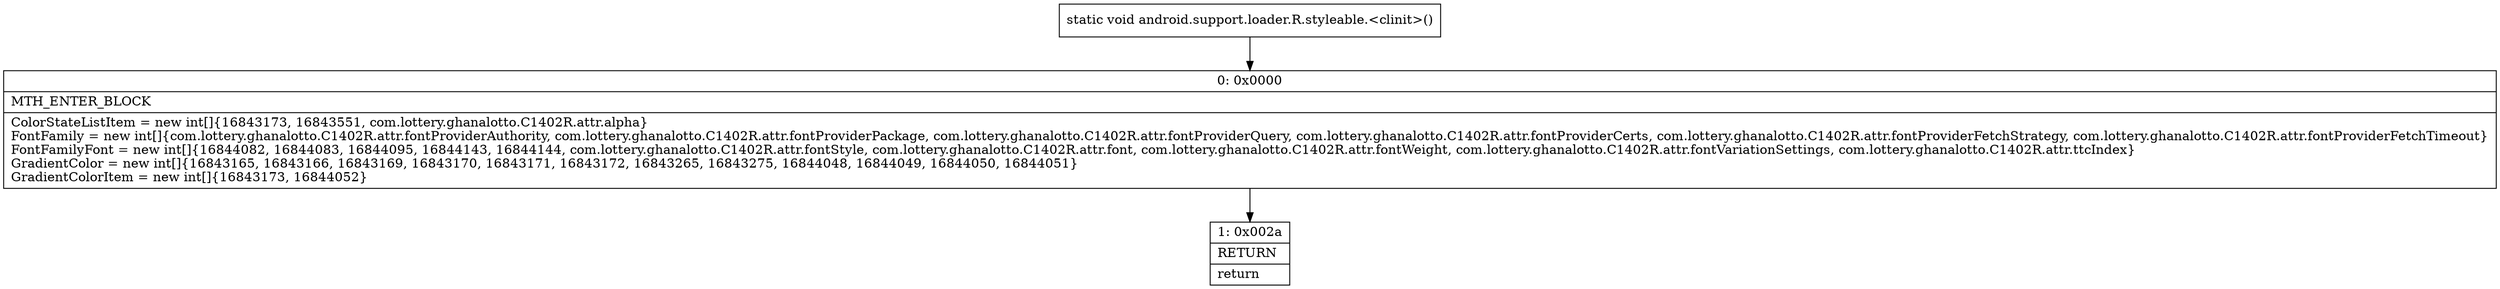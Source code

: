 digraph "CFG forandroid.support.loader.R.styleable.\<clinit\>()V" {
Node_0 [shape=record,label="{0\:\ 0x0000|MTH_ENTER_BLOCK\l|ColorStateListItem = new int[]\{16843173, 16843551, com.lottery.ghanalotto.C1402R.attr.alpha\}\lFontFamily = new int[]\{com.lottery.ghanalotto.C1402R.attr.fontProviderAuthority, com.lottery.ghanalotto.C1402R.attr.fontProviderPackage, com.lottery.ghanalotto.C1402R.attr.fontProviderQuery, com.lottery.ghanalotto.C1402R.attr.fontProviderCerts, com.lottery.ghanalotto.C1402R.attr.fontProviderFetchStrategy, com.lottery.ghanalotto.C1402R.attr.fontProviderFetchTimeout\}\lFontFamilyFont = new int[]\{16844082, 16844083, 16844095, 16844143, 16844144, com.lottery.ghanalotto.C1402R.attr.fontStyle, com.lottery.ghanalotto.C1402R.attr.font, com.lottery.ghanalotto.C1402R.attr.fontWeight, com.lottery.ghanalotto.C1402R.attr.fontVariationSettings, com.lottery.ghanalotto.C1402R.attr.ttcIndex\}\lGradientColor = new int[]\{16843165, 16843166, 16843169, 16843170, 16843171, 16843172, 16843265, 16843275, 16844048, 16844049, 16844050, 16844051\}\lGradientColorItem = new int[]\{16843173, 16844052\}\l}"];
Node_1 [shape=record,label="{1\:\ 0x002a|RETURN\l|return\l}"];
MethodNode[shape=record,label="{static void android.support.loader.R.styleable.\<clinit\>() }"];
MethodNode -> Node_0;
Node_0 -> Node_1;
}

